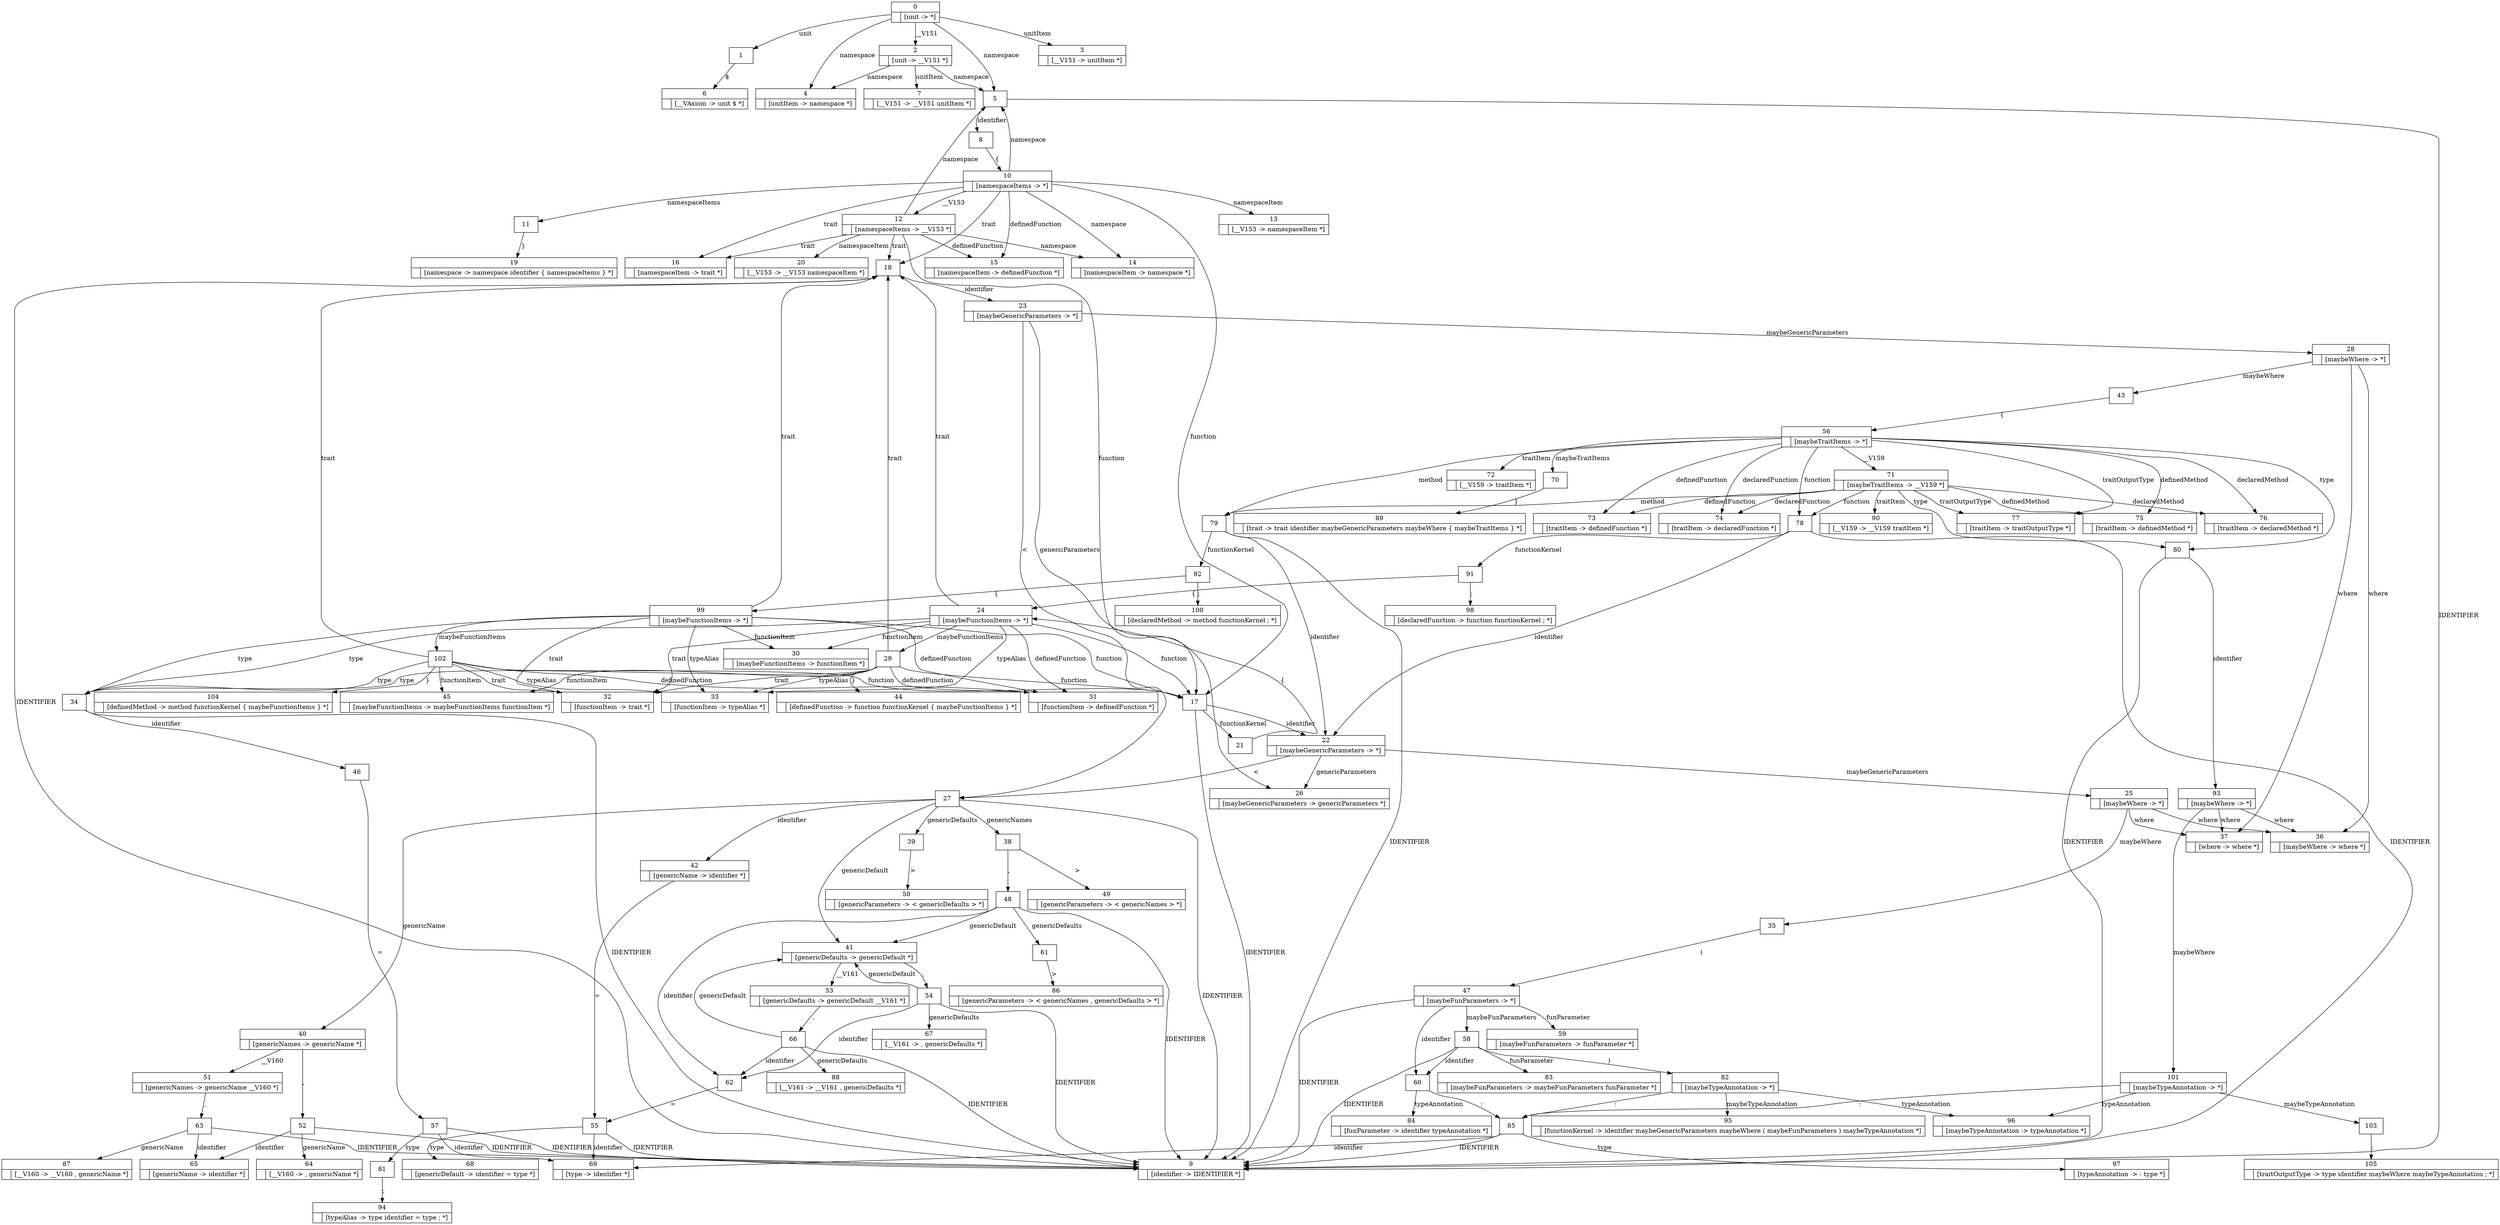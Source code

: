 digraph LR {
    state0 [label="{ 0 | { | [unit -\> *] } }", shape="record"];
    state1 [label="{ 1 }", shape="record"];
    state2 [label="{ 2 | { | [unit -\> __V151 *] } }", shape="record"];
    state3 [label="{ 3 | { | [__V151 -\> unitItem *] } }", shape="record"];
    state4 [label="{ 4 | { | [unitItem -\> namespace *] } }", shape="record"];
    state5 [label="{ 5 }", shape="record"];
    state6 [label="{ 6 | { | [__VAxiom -\> unit $ *] } }", shape="record"];
    state7 [label="{ 7 | { | [__V151 -\> __V151 unitItem *] } }", shape="record"];
    state8 [label="{ 8 }", shape="record"];
    state9 [label="{ 9 | { | [identifier -\> IDENTIFIER *] } }", shape="record"];
    state10 [label="{ 10 | { | [namespaceItems -\> *] } }", shape="record"];
    state11 [label="{ 11 }", shape="record"];
    state12 [label="{ 12 | { | [namespaceItems -\> __V153 *] } }", shape="record"];
    state13 [label="{ 13 | { | [__V153 -\> namespaceItem *] } }", shape="record"];
    state14 [label="{ 14 | { | [namespaceItem -\> namespace *] } }", shape="record"];
    state15 [label="{ 15 | { | [namespaceItem -\> definedFunction *] } }", shape="record"];
    state16 [label="{ 16 | { | [namespaceItem -\> trait *] } }", shape="record"];
    state17 [label="{ 17 }", shape="record"];
    state18 [label="{ 18 }", shape="record"];
    state19 [label="{ 19 | { | [namespace -\> namespace identifier \{ namespaceItems \} *] } }", shape="record"];
    state20 [label="{ 20 | { | [__V153 -\> __V153 namespaceItem *] } }", shape="record"];
    state21 [label="{ 21 }", shape="record"];
    state22 [label="{ 22 | { | [maybeGenericParameters -\> *] } }", shape="record"];
    state23 [label="{ 23 | { | [maybeGenericParameters -\> *] } }", shape="record"];
    state24 [label="{ 24 | { | [maybeFunctionItems -\> *] } }", shape="record"];
    state25 [label="{ 25 | { | [maybeWhere -\> *] } }", shape="record"];
    state26 [label="{ 26 | { | [maybeGenericParameters -\> genericParameters *] } }", shape="record"];
    state27 [label="{ 27 }", shape="record"];
    state28 [label="{ 28 | { | [maybeWhere -\> *] } }", shape="record"];
    state29 [label="{ 29 }", shape="record"];
    state30 [label="{ 30 | { | [maybeFunctionItems -\> functionItem *] } }", shape="record"];
    state31 [label="{ 31 | { | [functionItem -\> definedFunction *] } }", shape="record"];
    state32 [label="{ 32 | { | [functionItem -\> trait *] } }", shape="record"];
    state33 [label="{ 33 | { | [functionItem -\> typeAlias *] } }", shape="record"];
    state34 [label="{ 34 }", shape="record"];
    state35 [label="{ 35 }", shape="record"];
    state36 [label="{ 36 | { | [maybeWhere -\> where *] } }", shape="record"];
    state37 [label="{ 37 | { | [where -\> where *] } }", shape="record"];
    state38 [label="{ 38 }", shape="record"];
    state39 [label="{ 39 }", shape="record"];
    state40 [label="{ 40 | { | [genericNames -\> genericName *] } }", shape="record"];
    state41 [label="{ 41 | { | [genericDefaults -\> genericDefault *] } }", shape="record"];
    state42 [label="{ 42 | { | [genericName -\> identifier *] } }", shape="record"];
    state43 [label="{ 43 }", shape="record"];
    state44 [label="{ 44 | { | [definedFunction -\> function functionKernel \{ maybeFunctionItems \} *] } }", shape="record"];
    state45 [label="{ 45 | { | [maybeFunctionItems -\> maybeFunctionItems functionItem *] } }", shape="record"];
    state46 [label="{ 46 }", shape="record"];
    state47 [label="{ 47 | { | [maybeFunParameters -\> *] } }", shape="record"];
    state48 [label="{ 48 }", shape="record"];
    state49 [label="{ 49 | { | [genericParameters -\> \< genericNames \> *] } }", shape="record"];
    state50 [label="{ 50 | { | [genericParameters -\> \< genericDefaults \> *] } }", shape="record"];
    state51 [label="{ 51 | { | [genericNames -\> genericName __V160 *] } }", shape="record"];
    state52 [label="{ 52 }", shape="record"];
    state53 [label="{ 53 | { | [genericDefaults -\> genericDefault __V161 *] } }", shape="record"];
    state54 [label="{ 54 }", shape="record"];
    state55 [label="{ 55 }", shape="record"];
    state56 [label="{ 56 | { | [maybeTraitItems -\> *] } }", shape="record"];
    state57 [label="{ 57 }", shape="record"];
    state58 [label="{ 58 }", shape="record"];
    state59 [label="{ 59 | { | [maybeFunParameters -\> funParameter *] } }", shape="record"];
    state60 [label="{ 60 }", shape="record"];
    state61 [label="{ 61 }", shape="record"];
    state62 [label="{ 62 }", shape="record"];
    state63 [label="{ 63 }", shape="record"];
    state64 [label="{ 64 | { | [__V160 -\> , genericName *] } }", shape="record"];
    state65 [label="{ 65 | { | [genericName -\> identifier *] } }", shape="record"];
    state66 [label="{ 66 }", shape="record"];
    state67 [label="{ 67 | { | [__V161 -\> , genericDefaults *] } }", shape="record"];
    state68 [label="{ 68 | { | [genericDefault -\> identifier = type *] } }", shape="record"];
    state69 [label="{ 69 | { | [type -\> identifier *] } }", shape="record"];
    state70 [label="{ 70 }", shape="record"];
    state71 [label="{ 71 | { | [maybeTraitItems -\> __V159 *] } }", shape="record"];
    state72 [label="{ 72 | { | [__V159 -\> traitItem *] } }", shape="record"];
    state73 [label="{ 73 | { | [traitItem -\> definedFunction *] } }", shape="record"];
    state74 [label="{ 74 | { | [traitItem -\> declaredFunction *] } }", shape="record"];
    state75 [label="{ 75 | { | [traitItem -\> definedMethod *] } }", shape="record"];
    state76 [label="{ 76 | { | [traitItem -\> declaredMethod *] } }", shape="record"];
    state77 [label="{ 77 | { | [traitItem -\> traitOutputType *] } }", shape="record"];
    state78 [label="{ 78 }", shape="record"];
    state79 [label="{ 79 }", shape="record"];
    state80 [label="{ 80 }", shape="record"];
    state81 [label="{ 81 }", shape="record"];
    state82 [label="{ 82 | { | [maybeTypeAnnotation -\> *] } }", shape="record"];
    state83 [label="{ 83 | { | [maybeFunParameters -\> maybeFunParameters funParameter *] } }", shape="record"];
    state84 [label="{ 84 | { | [funParameter -\> identifier typeAnnotation *] } }", shape="record"];
    state85 [label="{ 85 }", shape="record"];
    state86 [label="{ 86 | { | [genericParameters -\> \< genericNames , genericDefaults \> *] } }", shape="record"];
    state87 [label="{ 87 | { | [__V160 -\> __V160 , genericName *] } }", shape="record"];
    state88 [label="{ 88 | { | [__V161 -\> __V161 , genericDefaults *] } }", shape="record"];
    state89 [label="{ 89 | { | [trait -\> trait identifier maybeGenericParameters maybeWhere \{ maybeTraitItems \} *] } }", shape="record"];
    state90 [label="{ 90 | { | [__V159 -\> __V159 traitItem *] } }", shape="record"];
    state91 [label="{ 91 }", shape="record"];
    state92 [label="{ 92 }", shape="record"];
    state93 [label="{ 93 | { | [maybeWhere -\> *] } }", shape="record"];
    state94 [label="{ 94 | { | [typeAlias -\> type identifier = type ; *] } }", shape="record"];
    state95 [label="{ 95 | { | [functionKernel -\> identifier maybeGenericParameters maybeWhere ( maybeFunParameters ) maybeTypeAnnotation *] } }", shape="record"];
    state96 [label="{ 96 | { | [maybeTypeAnnotation -\> typeAnnotation *] } }", shape="record"];
    state97 [label="{ 97 | { | [typeAnnotation -\> : type *] } }", shape="record"];
    state98 [label="{ 98 | { | [declaredFunction -\> function functionKernel ; *] } }", shape="record"];
    state99 [label="{ 99 | { | [maybeFunctionItems -\> *] } }", shape="record"];
    state100 [label="{ 100 | { | [declaredMethod -\> method functionKernel ; *] } }", shape="record"];
    state101 [label="{ 101 | { | [maybeTypeAnnotation -\> *] } }", shape="record"];
    state102 [label="{ 102 }", shape="record"];
    state103 [label="{ 103 }", shape="record"];
    state104 [label="{ 104 | { | [definedMethod -\> method functionKernel \{ maybeFunctionItems \} *] } }", shape="record"];
    state105 [label="{ 105 | { | [traitOutputType -\> type identifier maybeWhere maybeTypeAnnotation ; *] } }", shape="record"];
    state0 -> state1 [label="unit"];
    state0 -> state2 [label="__V151"];
    state0 -> state3 [label="unitItem"];
    state0 -> state4 [label="namespace"];
    state0 -> state5 [label="namespace"];
    state1 -> state6 [label="$"];
    state2 -> state7 [label="unitItem"];
    state2 -> state4 [label="namespace"];
    state2 -> state5 [label="namespace"];
    state5 -> state8 [label="identifier"];
    state5 -> state9 [label="IDENTIFIER"];
    state8 -> state10 [label="\{"];
    state10 -> state11 [label="namespaceItems"];
    state10 -> state12 [label="__V153"];
    state10 -> state13 [label="namespaceItem"];
    state10 -> state14 [label="namespace"];
    state10 -> state15 [label="definedFunction"];
    state10 -> state16 [label="trait"];
    state10 -> state5 [label="namespace"];
    state10 -> state17 [label="function"];
    state10 -> state18 [label="trait"];
    state11 -> state19 [label="\}"];
    state12 -> state20 [label="namespaceItem"];
    state12 -> state14 [label="namespace"];
    state12 -> state15 [label="definedFunction"];
    state12 -> state16 [label="trait"];
    state12 -> state5 [label="namespace"];
    state12 -> state17 [label="function"];
    state12 -> state18 [label="trait"];
    state17 -> state21 [label="functionKernel"];
    state17 -> state22 [label="identifier"];
    state17 -> state9 [label="IDENTIFIER"];
    state18 -> state23 [label="identifier"];
    state18 -> state9 [label="IDENTIFIER"];
    state21 -> state24 [label="\{"];
    state22 -> state25 [label="maybeGenericParameters"];
    state22 -> state26 [label="genericParameters"];
    state22 -> state27 [label="\<"];
    state23 -> state28 [label="maybeGenericParameters"];
    state23 -> state26 [label="genericParameters"];
    state23 -> state27 [label="\<"];
    state24 -> state29 [label="maybeFunctionItems"];
    state24 -> state30 [label="functionItem"];
    state24 -> state31 [label="definedFunction"];
    state24 -> state32 [label="trait"];
    state24 -> state33 [label="typeAlias"];
    state24 -> state17 [label="function"];
    state24 -> state18 [label="trait"];
    state24 -> state34 [label="type"];
    state25 -> state35 [label="maybeWhere"];
    state25 -> state36 [label="where"];
    state25 -> state37 [label="where"];
    state27 -> state38 [label="genericNames"];
    state27 -> state39 [label="genericDefaults"];
    state27 -> state40 [label="genericName"];
    state27 -> state41 [label="genericDefault"];
    state27 -> state42 [label="identifier"];
    state27 -> state9 [label="IDENTIFIER"];
    state28 -> state43 [label="maybeWhere"];
    state28 -> state36 [label="where"];
    state28 -> state37 [label="where"];
    state29 -> state44 [label="\}"];
    state29 -> state45 [label="functionItem"];
    state29 -> state31 [label="definedFunction"];
    state29 -> state32 [label="trait"];
    state29 -> state33 [label="typeAlias"];
    state29 -> state17 [label="function"];
    state29 -> state18 [label="trait"];
    state29 -> state34 [label="type"];
    state34 -> state46 [label="identifier"];
    state34 -> state9 [label="IDENTIFIER"];
    state35 -> state47 [label="("];
    state38 -> state48 [label=","];
    state38 -> state49 [label="\>"];
    state39 -> state50 [label="\>"];
    state40 -> state51 [label="__V160"];
    state40 -> state52 [label=","];
    state41 -> state53 [label="__V161"];
    state41 -> state54 [label=","];
    state42 -> state55 [label="="];
    state43 -> state56 [label="\{"];
    state46 -> state57 [label="="];
    state47 -> state58 [label="maybeFunParameters"];
    state47 -> state59 [label="funParameter"];
    state47 -> state60 [label="identifier"];
    state47 -> state9 [label="IDENTIFIER"];
    state48 -> state61 [label="genericDefaults"];
    state48 -> state41 [label="genericDefault"];
    state48 -> state62 [label="identifier"];
    state48 -> state9 [label="IDENTIFIER"];
    state51 -> state63 [label=","];
    state52 -> state64 [label="genericName"];
    state52 -> state65 [label="identifier"];
    state52 -> state9 [label="IDENTIFIER"];
    state53 -> state66 [label=","];
    state54 -> state67 [label="genericDefaults"];
    state54 -> state41 [label="genericDefault"];
    state54 -> state62 [label="identifier"];
    state54 -> state9 [label="IDENTIFIER"];
    state55 -> state68 [label="type"];
    state55 -> state69 [label="identifier"];
    state55 -> state9 [label="IDENTIFIER"];
    state56 -> state70 [label="maybeTraitItems"];
    state56 -> state71 [label="__V159"];
    state56 -> state72 [label="traitItem"];
    state56 -> state73 [label="definedFunction"];
    state56 -> state74 [label="declaredFunction"];
    state56 -> state75 [label="definedMethod"];
    state56 -> state76 [label="declaredMethod"];
    state56 -> state77 [label="traitOutputType"];
    state56 -> state78 [label="function"];
    state56 -> state79 [label="method"];
    state56 -> state80 [label="type"];
    state57 -> state81 [label="type"];
    state57 -> state69 [label="identifier"];
    state57 -> state9 [label="IDENTIFIER"];
    state58 -> state82 [label=")"];
    state58 -> state83 [label="funParameter"];
    state58 -> state60 [label="identifier"];
    state58 -> state9 [label="IDENTIFIER"];
    state60 -> state84 [label="typeAnnotation"];
    state60 -> state85 [label=":"];
    state61 -> state86 [label="\>"];
    state62 -> state55 [label="="];
    state63 -> state87 [label="genericName"];
    state63 -> state65 [label="identifier"];
    state63 -> state9 [label="IDENTIFIER"];
    state66 -> state88 [label="genericDefaults"];
    state66 -> state41 [label="genericDefault"];
    state66 -> state62 [label="identifier"];
    state66 -> state9 [label="IDENTIFIER"];
    state70 -> state89 [label="\}"];
    state71 -> state90 [label="traitItem"];
    state71 -> state73 [label="definedFunction"];
    state71 -> state74 [label="declaredFunction"];
    state71 -> state75 [label="definedMethod"];
    state71 -> state76 [label="declaredMethod"];
    state71 -> state77 [label="traitOutputType"];
    state71 -> state78 [label="function"];
    state71 -> state79 [label="method"];
    state71 -> state80 [label="type"];
    state78 -> state91 [label="functionKernel"];
    state78 -> state22 [label="identifier"];
    state78 -> state9 [label="IDENTIFIER"];
    state79 -> state92 [label="functionKernel"];
    state79 -> state22 [label="identifier"];
    state79 -> state9 [label="IDENTIFIER"];
    state80 -> state93 [label="identifier"];
    state80 -> state9 [label="IDENTIFIER"];
    state81 -> state94 [label=";"];
    state82 -> state95 [label="maybeTypeAnnotation"];
    state82 -> state96 [label="typeAnnotation"];
    state82 -> state85 [label=":"];
    state85 -> state97 [label="type"];
    state85 -> state69 [label="identifier"];
    state85 -> state9 [label="IDENTIFIER"];
    state91 -> state24 [label="\{"];
    state91 -> state98 [label=";"];
    state92 -> state99 [label="\{"];
    state92 -> state100 [label=";"];
    state93 -> state101 [label="maybeWhere"];
    state93 -> state36 [label="where"];
    state93 -> state37 [label="where"];
    state99 -> state102 [label="maybeFunctionItems"];
    state99 -> state30 [label="functionItem"];
    state99 -> state31 [label="definedFunction"];
    state99 -> state32 [label="trait"];
    state99 -> state33 [label="typeAlias"];
    state99 -> state17 [label="function"];
    state99 -> state18 [label="trait"];
    state99 -> state34 [label="type"];
    state101 -> state103 [label="maybeTypeAnnotation"];
    state101 -> state96 [label="typeAnnotation"];
    state101 -> state85 [label=":"];
    state102 -> state104 [label="\}"];
    state102 -> state45 [label="functionItem"];
    state102 -> state31 [label="definedFunction"];
    state102 -> state32 [label="trait"];
    state102 -> state33 [label="typeAlias"];
    state102 -> state17 [label="function"];
    state102 -> state18 [label="trait"];
    state102 -> state34 [label="type"];
    state103 -> state105 [label=";"];
}

